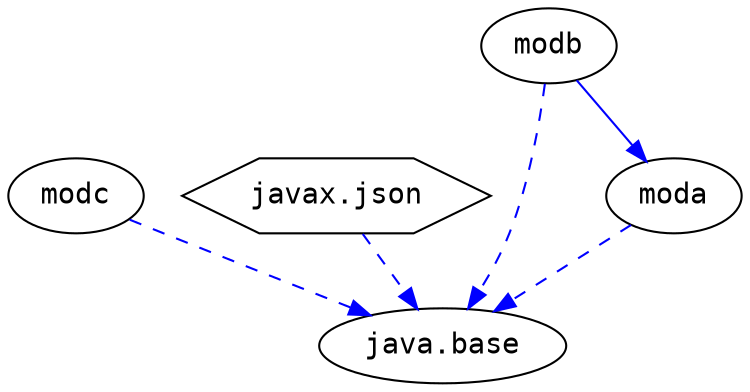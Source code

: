 # Created by depvis.JigsawDepVisualizer on Tue Oct 10 15:14:36 CEST 2017
digraph Java9_Dependency_Visualizer {
modc[fontname="Consolas",shape="ellipse",label="modc"];
java_base[fontname="Consolas",shape="ellipse",label="java.base"];
javax_json[fontname="Consolas",shape="hexagon",label="javax.json"];
moda[fontname="Consolas",shape="ellipse",label="moda"];
modb[fontname="Consolas",shape="ellipse",label="modb"];
modc -> java_base[color="#0000ff",fontname="Consolas",fontcolor="#0000ff",style="dashed",weight="16"]
javax_json -> java_base[color="#0000ff",fontname="Consolas",fontcolor="#0000ff",style="dashed",weight="16"]
moda -> java_base[color="#0000ff",fontname="Consolas",fontcolor="#0000ff",style="dashed",weight="16"]
modb -> moda[color="#0000ff",fontname="Consolas",fontcolor="#0000ff",weight="8"]
modb -> java_base[color="#0000ff",fontname="Consolas",fontcolor="#0000ff",style="dashed",weight="16"]
}
